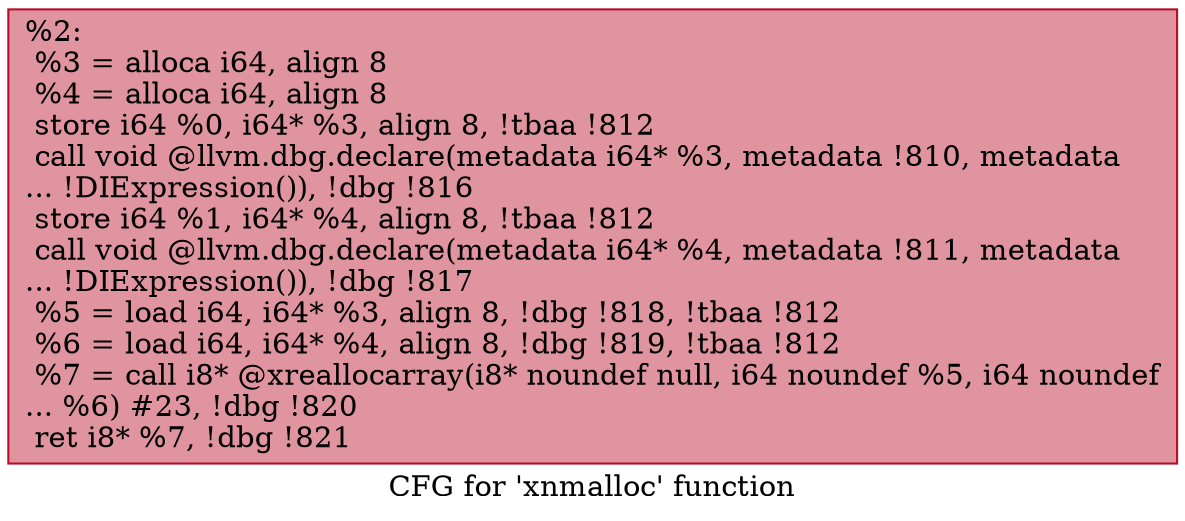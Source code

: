 digraph "CFG for 'xnmalloc' function" {
	label="CFG for 'xnmalloc' function";

	Node0x8cf4a0 [shape=record,color="#b70d28ff", style=filled, fillcolor="#b70d2870",label="{%2:\l  %3 = alloca i64, align 8\l  %4 = alloca i64, align 8\l  store i64 %0, i64* %3, align 8, !tbaa !812\l  call void @llvm.dbg.declare(metadata i64* %3, metadata !810, metadata\l... !DIExpression()), !dbg !816\l  store i64 %1, i64* %4, align 8, !tbaa !812\l  call void @llvm.dbg.declare(metadata i64* %4, metadata !811, metadata\l... !DIExpression()), !dbg !817\l  %5 = load i64, i64* %3, align 8, !dbg !818, !tbaa !812\l  %6 = load i64, i64* %4, align 8, !dbg !819, !tbaa !812\l  %7 = call i8* @xreallocarray(i8* noundef null, i64 noundef %5, i64 noundef\l... %6) #23, !dbg !820\l  ret i8* %7, !dbg !821\l}"];
}
